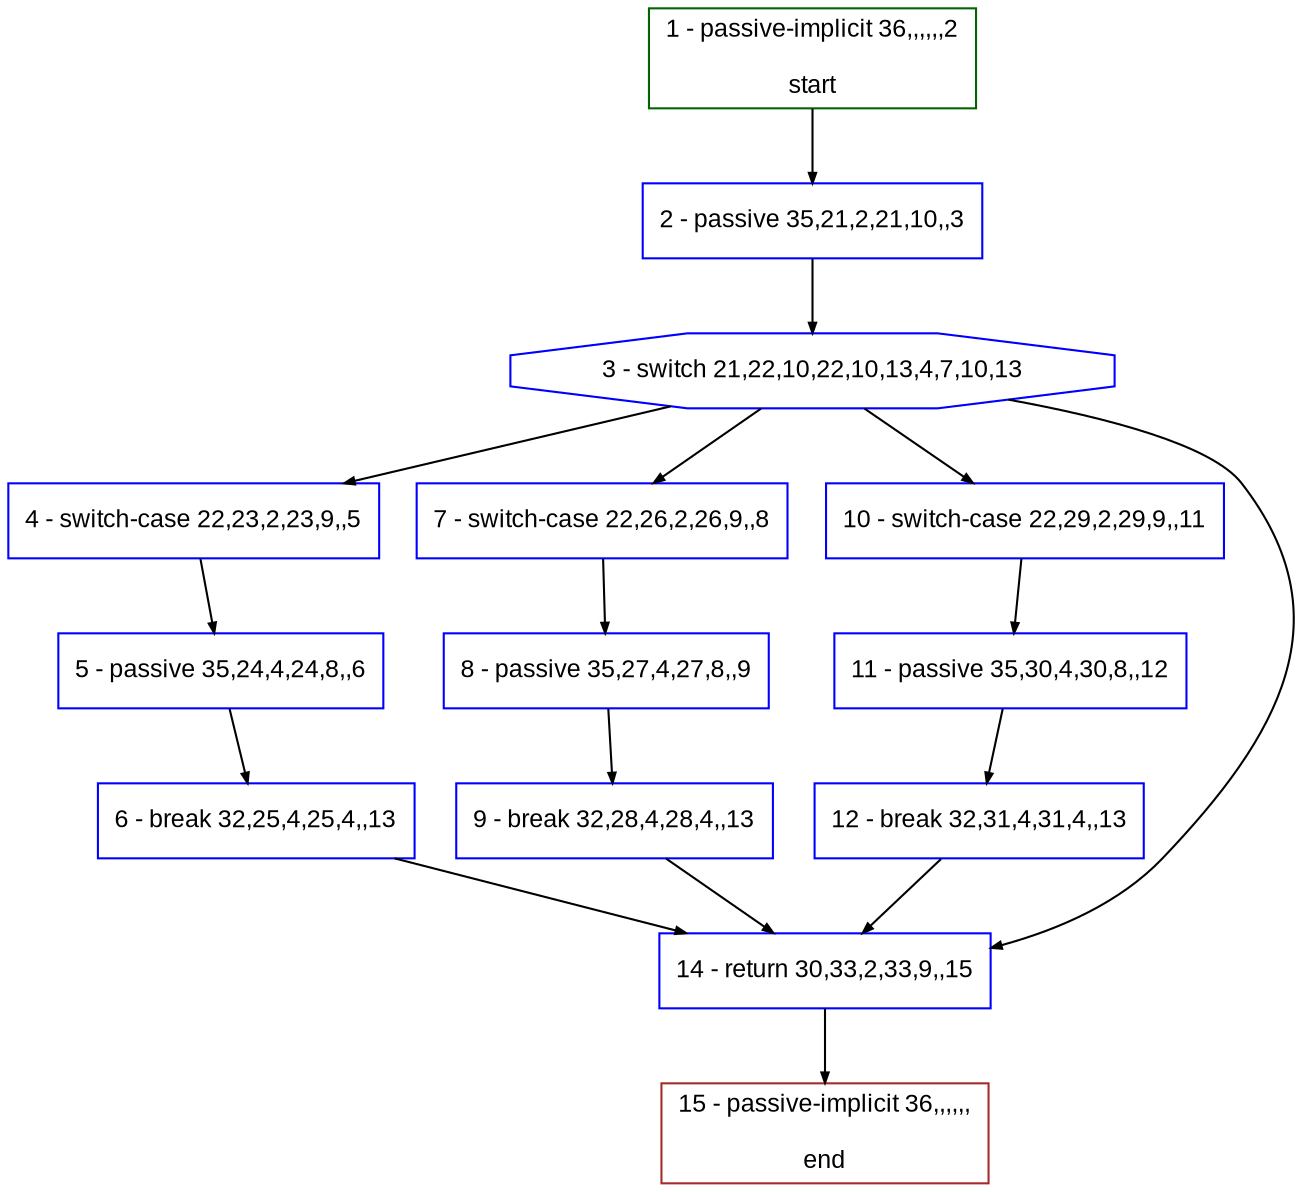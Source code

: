 digraph "" {
  graph [bgcolor="white", fillcolor="#FFFFCC", pack="true", packmode="clust", fontname="Arial", label="", fontsize="12", compound="true", style="rounded,filled"];
  node [node_initialized="no", fillcolor="white", fontname="Arial", label="", color="grey", fontsize="12", fixedsize="false", compound="true", shape="rectangle", style="filled"];
  edge [arrowtail="none", lhead="", fontcolor="black", fontname="Arial", label="", color="black", fontsize="12", arrowhead="normal", arrowsize="0.5", compound="true", ltail="", dir="forward"];
  __N1 [fillcolor="#ffffff", label="2 - passive 35,21,2,21,10,,3", color="#0000ff", shape="box", style="filled"];
  __N2 [fillcolor="#ffffff", label="1 - passive-implicit 36,,,,,,2\n\nstart", color="#006400", shape="box", style="filled"];
  __N3 [fillcolor="#ffffff", label="3 - switch 21,22,10,22,10,13,4,7,10,13", color="#0000ff", shape="octagon", style="filled"];
  __N4 [fillcolor="#ffffff", label="4 - switch-case 22,23,2,23,9,,5", color="#0000ff", shape="box", style="filled"];
  __N5 [fillcolor="#ffffff", label="7 - switch-case 22,26,2,26,9,,8", color="#0000ff", shape="box", style="filled"];
  __N6 [fillcolor="#ffffff", label="10 - switch-case 22,29,2,29,9,,11", color="#0000ff", shape="box", style="filled"];
  __N7 [fillcolor="#ffffff", label="14 - return 30,33,2,33,9,,15", color="#0000ff", shape="box", style="filled"];
  __N8 [fillcolor="#ffffff", label="5 - passive 35,24,4,24,8,,6", color="#0000ff", shape="box", style="filled"];
  __N9 [fillcolor="#ffffff", label="6 - break 32,25,4,25,4,,13", color="#0000ff", shape="box", style="filled"];
  __N10 [fillcolor="#ffffff", label="8 - passive 35,27,4,27,8,,9", color="#0000ff", shape="box", style="filled"];
  __N11 [fillcolor="#ffffff", label="9 - break 32,28,4,28,4,,13", color="#0000ff", shape="box", style="filled"];
  __N12 [fillcolor="#ffffff", label="11 - passive 35,30,4,30,8,,12", color="#0000ff", shape="box", style="filled"];
  __N13 [fillcolor="#ffffff", label="12 - break 32,31,4,31,4,,13", color="#0000ff", shape="box", style="filled"];
  __N14 [fillcolor="#ffffff", label="15 - passive-implicit 36,,,,,,\n\nend", color="#a52a2a", shape="box", style="filled"];
  __N2 -> __N1 [arrowtail="none", color="#000000", label="", arrowhead="normal", dir="forward"];
  __N1 -> __N3 [arrowtail="none", color="#000000", label="", arrowhead="normal", dir="forward"];
  __N3 -> __N4 [arrowtail="none", color="#000000", label="", arrowhead="normal", dir="forward"];
  __N3 -> __N5 [arrowtail="none", color="#000000", label="", arrowhead="normal", dir="forward"];
  __N3 -> __N6 [arrowtail="none", color="#000000", label="", arrowhead="normal", dir="forward"];
  __N3 -> __N7 [arrowtail="none", color="#000000", label="", arrowhead="normal", dir="forward"];
  __N4 -> __N8 [arrowtail="none", color="#000000", label="", arrowhead="normal", dir="forward"];
  __N8 -> __N9 [arrowtail="none", color="#000000", label="", arrowhead="normal", dir="forward"];
  __N9 -> __N7 [arrowtail="none", color="#000000", label="", arrowhead="normal", dir="forward"];
  __N5 -> __N10 [arrowtail="none", color="#000000", label="", arrowhead="normal", dir="forward"];
  __N10 -> __N11 [arrowtail="none", color="#000000", label="", arrowhead="normal", dir="forward"];
  __N11 -> __N7 [arrowtail="none", color="#000000", label="", arrowhead="normal", dir="forward"];
  __N6 -> __N12 [arrowtail="none", color="#000000", label="", arrowhead="normal", dir="forward"];
  __N12 -> __N13 [arrowtail="none", color="#000000", label="", arrowhead="normal", dir="forward"];
  __N13 -> __N7 [arrowtail="none", color="#000000", label="", arrowhead="normal", dir="forward"];
  __N7 -> __N14 [arrowtail="none", color="#000000", label="", arrowhead="normal", dir="forward"];
}
